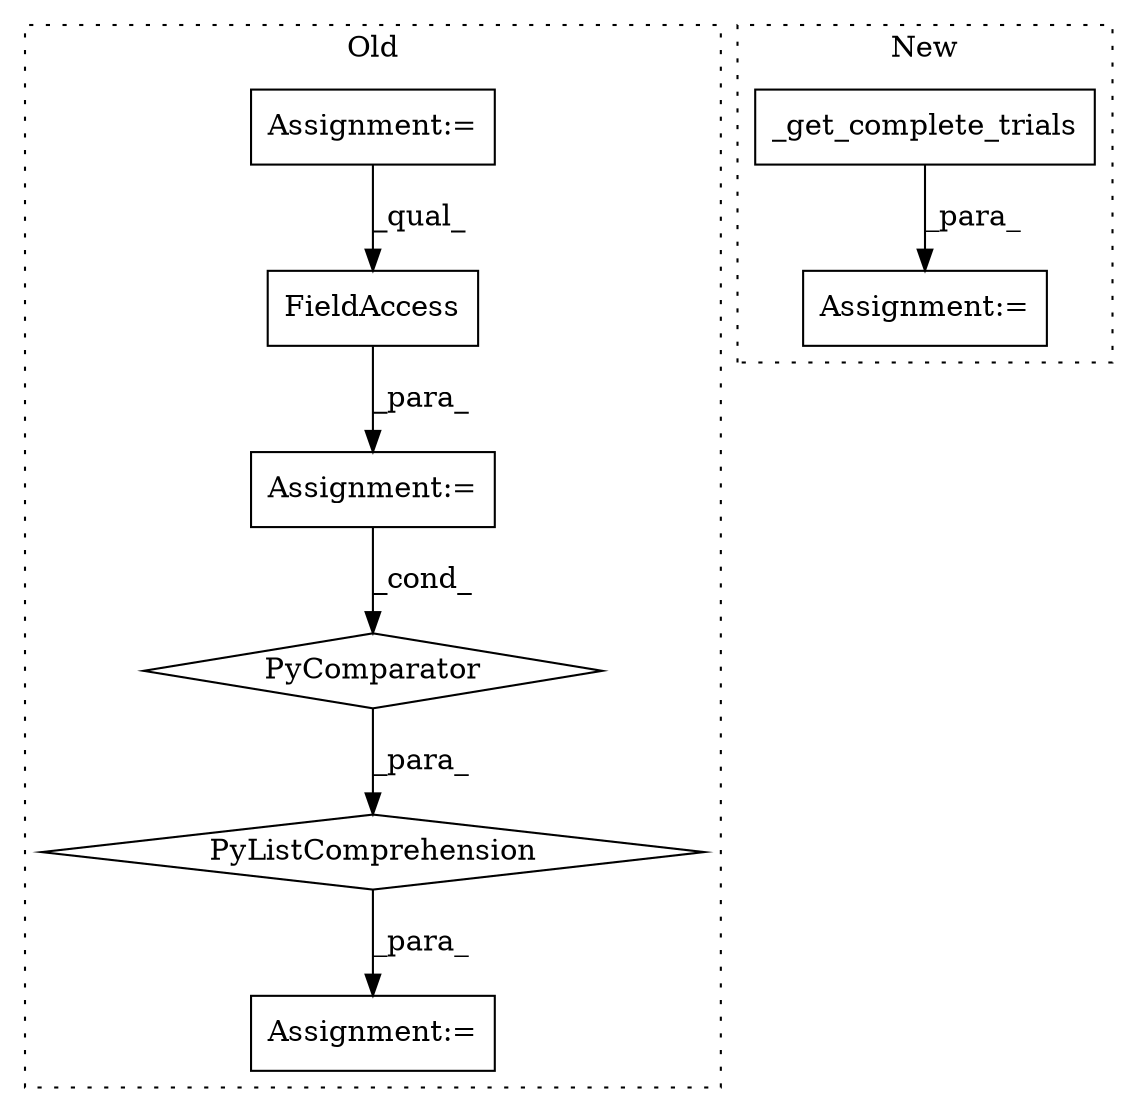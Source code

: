 digraph G {
subgraph cluster0 {
1 [label="PyComparator" a="113" s="3020" l="55" shape="diamond"];
4 [label="Assignment:=" a="7" s="2941" l="14" shape="box"];
5 [label="Assignment:=" a="7" s="2792" l="5" shape="box"];
6 [label="PyListComprehension" a="109" s="2955" l="128" shape="diamond"];
7 [label="FieldAccess" a="22" s="3027" l="12" shape="box"];
8 [label="Assignment:=" a="7" s="3020" l="55" shape="box"];
label = "Old";
style="dotted";
}
subgraph cluster1 {
2 [label="_get_complete_trials" a="32" s="2735,2761" l="21,1" shape="box"];
3 [label="Assignment:=" a="7" s="2734" l="1" shape="box"];
label = "New";
style="dotted";
}
1 -> 6 [label="_para_"];
2 -> 3 [label="_para_"];
5 -> 7 [label="_qual_"];
6 -> 4 [label="_para_"];
7 -> 8 [label="_para_"];
8 -> 1 [label="_cond_"];
}